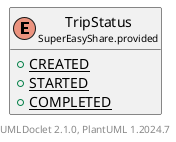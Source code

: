 @startuml
    set namespaceSeparator none
    hide empty fields
    hide empty methods

    enum "<size:14>TripStatus\n<size:10>SuperEasyShare.provided" as SuperEasyShare.provided.TripStatus [[TripStatus.html]] {
        {static} +CREATED
        {static} +STARTED
        {static} +COMPLETED
    }

    center footer UMLDoclet 2.1.0, PlantUML %version()
@enduml
